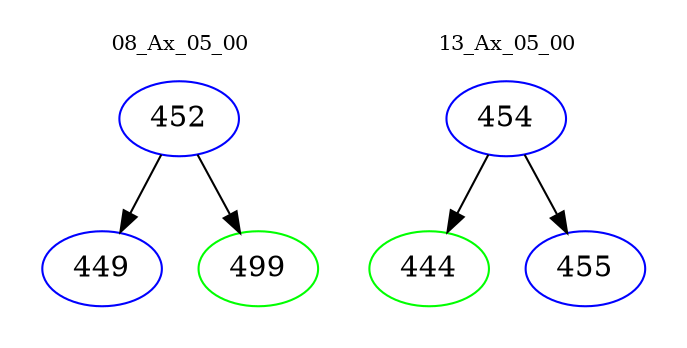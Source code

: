 digraph{
subgraph cluster_0 {
color = white
label = "08_Ax_05_00";
fontsize=10;
T0_452 [label="452", color="blue"]
T0_452 -> T0_449 [color="black"]
T0_449 [label="449", color="blue"]
T0_452 -> T0_499 [color="black"]
T0_499 [label="499", color="green"]
}
subgraph cluster_1 {
color = white
label = "13_Ax_05_00";
fontsize=10;
T1_454 [label="454", color="blue"]
T1_454 -> T1_444 [color="black"]
T1_444 [label="444", color="green"]
T1_454 -> T1_455 [color="black"]
T1_455 [label="455", color="blue"]
}
}
